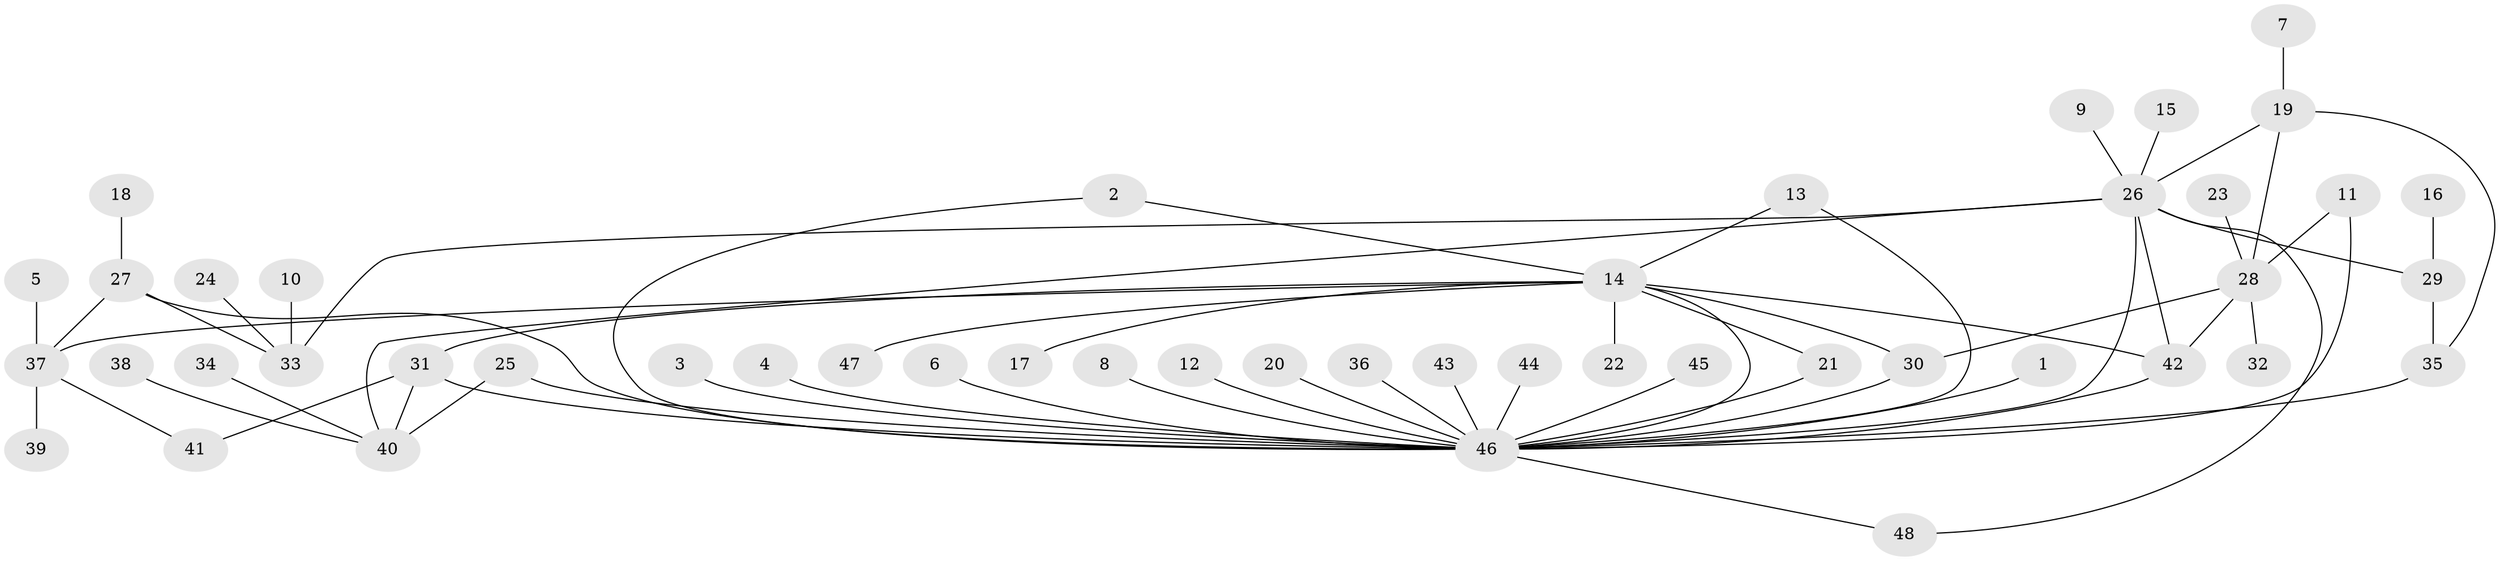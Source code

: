 // original degree distribution, {27: 0.010526315789473684, 1: 0.5052631578947369, 2: 0.23157894736842105, 11: 0.010526315789473684, 4: 0.07368421052631578, 5: 0.05263157894736842, 6: 0.031578947368421054, 3: 0.07368421052631578, 8: 0.010526315789473684}
// Generated by graph-tools (version 1.1) at 2025/50/03/09/25 03:50:00]
// undirected, 48 vertices, 65 edges
graph export_dot {
graph [start="1"]
  node [color=gray90,style=filled];
  1;
  2;
  3;
  4;
  5;
  6;
  7;
  8;
  9;
  10;
  11;
  12;
  13;
  14;
  15;
  16;
  17;
  18;
  19;
  20;
  21;
  22;
  23;
  24;
  25;
  26;
  27;
  28;
  29;
  30;
  31;
  32;
  33;
  34;
  35;
  36;
  37;
  38;
  39;
  40;
  41;
  42;
  43;
  44;
  45;
  46;
  47;
  48;
  1 -- 46 [weight=1.0];
  2 -- 14 [weight=1.0];
  2 -- 46 [weight=1.0];
  3 -- 46 [weight=1.0];
  4 -- 46 [weight=1.0];
  5 -- 37 [weight=1.0];
  6 -- 46 [weight=1.0];
  7 -- 19 [weight=1.0];
  8 -- 46 [weight=1.0];
  9 -- 26 [weight=1.0];
  10 -- 33 [weight=1.0];
  11 -- 28 [weight=1.0];
  11 -- 46 [weight=1.0];
  12 -- 46 [weight=1.0];
  13 -- 14 [weight=1.0];
  13 -- 46 [weight=1.0];
  14 -- 17 [weight=1.0];
  14 -- 21 [weight=1.0];
  14 -- 22 [weight=1.0];
  14 -- 30 [weight=1.0];
  14 -- 31 [weight=1.0];
  14 -- 37 [weight=1.0];
  14 -- 42 [weight=1.0];
  14 -- 46 [weight=1.0];
  14 -- 47 [weight=1.0];
  15 -- 26 [weight=1.0];
  16 -- 29 [weight=1.0];
  18 -- 27 [weight=1.0];
  19 -- 26 [weight=1.0];
  19 -- 28 [weight=1.0];
  19 -- 35 [weight=1.0];
  20 -- 46 [weight=1.0];
  21 -- 46 [weight=1.0];
  23 -- 28 [weight=1.0];
  24 -- 33 [weight=1.0];
  25 -- 40 [weight=1.0];
  25 -- 46 [weight=1.0];
  26 -- 29 [weight=1.0];
  26 -- 33 [weight=1.0];
  26 -- 40 [weight=1.0];
  26 -- 42 [weight=1.0];
  26 -- 46 [weight=1.0];
  26 -- 48 [weight=1.0];
  27 -- 33 [weight=1.0];
  27 -- 37 [weight=1.0];
  27 -- 46 [weight=1.0];
  28 -- 30 [weight=1.0];
  28 -- 32 [weight=1.0];
  28 -- 42 [weight=1.0];
  29 -- 35 [weight=1.0];
  30 -- 46 [weight=1.0];
  31 -- 40 [weight=2.0];
  31 -- 41 [weight=1.0];
  31 -- 46 [weight=1.0];
  34 -- 40 [weight=1.0];
  35 -- 46 [weight=1.0];
  36 -- 46 [weight=1.0];
  37 -- 39 [weight=1.0];
  37 -- 41 [weight=1.0];
  38 -- 40 [weight=1.0];
  42 -- 46 [weight=1.0];
  43 -- 46 [weight=1.0];
  44 -- 46 [weight=1.0];
  45 -- 46 [weight=1.0];
  46 -- 48 [weight=1.0];
}
